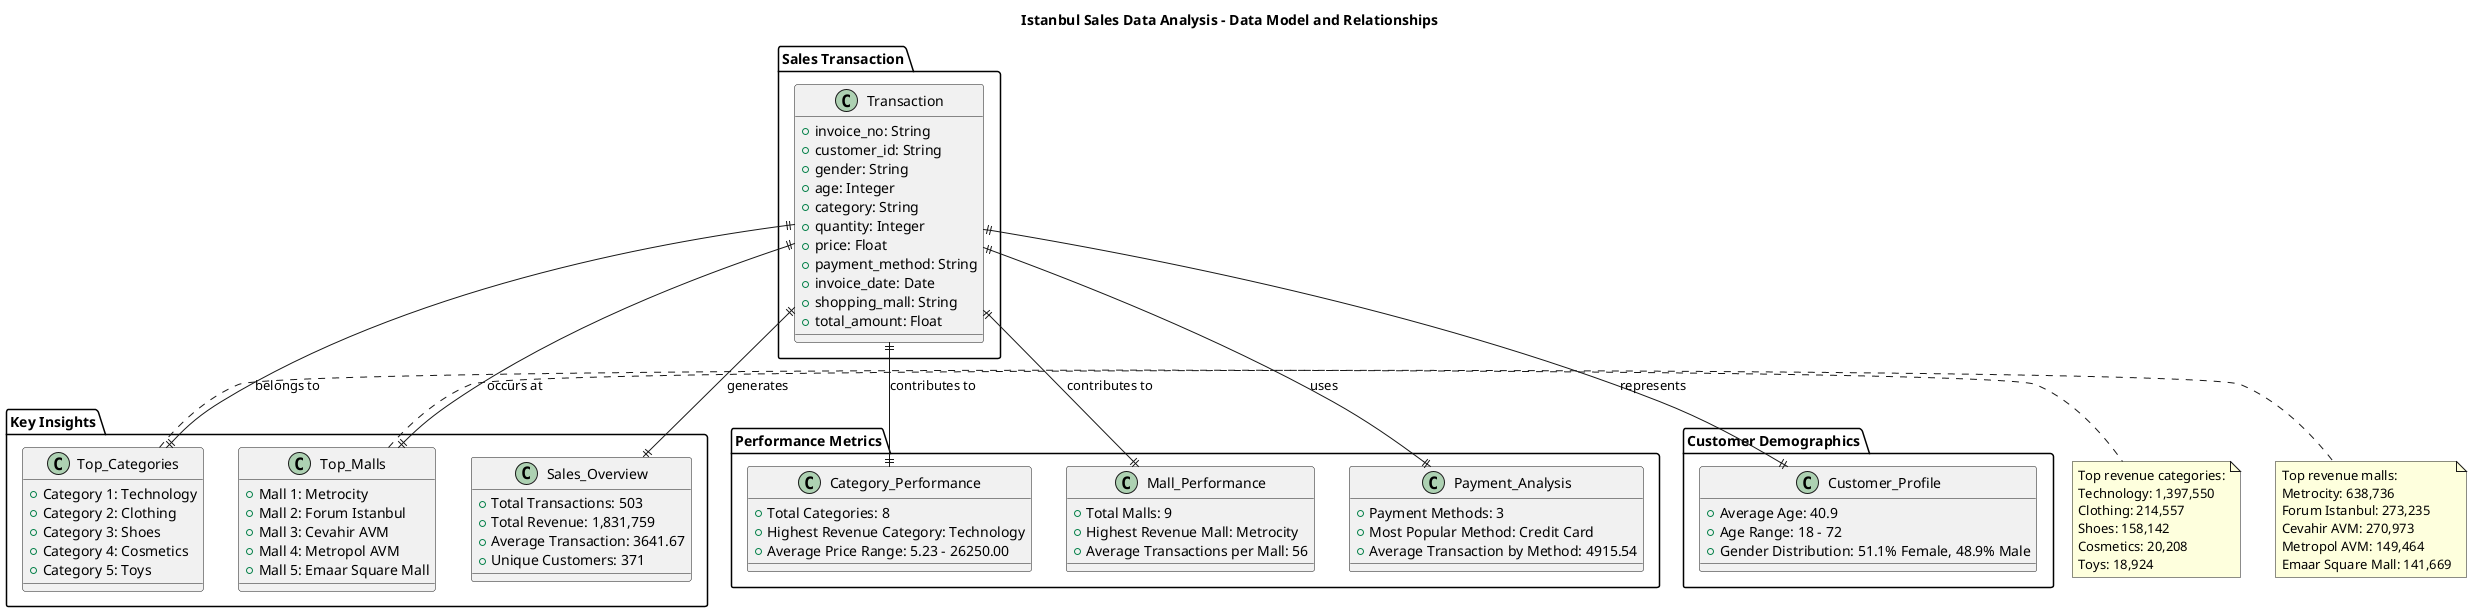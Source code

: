 @startuml Istanbul_Sales_Analysis

!define RECTANGLE class

title Istanbul Sales Data Analysis - Data Model and Relationships

package "Sales Transaction" {
    RECTANGLE Transaction {
        + invoice_no: String
        + customer_id: String
        + gender: String
        + age: Integer
        + category: String
        + quantity: Integer
        + price: Float
        + payment_method: String
        + invoice_date: Date
        + shopping_mall: String
        + total_amount: Float
    }
}

package "Key Insights" {
    RECTANGLE Sales_Overview {
        + Total Transactions: 503
        + Total Revenue: 1,831,759
        + Average Transaction: 3641.67
        + Unique Customers: 371
    }
    
    RECTANGLE Top_Categories {
        + Category 1: Technology
        + Category 2: Clothing
        + Category 3: Shoes
        + Category 4: Cosmetics
        + Category 5: Toys
    }
    
    RECTANGLE Top_Malls {
        + Mall 1: Metrocity
        + Mall 2: Forum Istanbul
        + Mall 3: Cevahir AVM
        + Mall 4: Metropol AVM
        + Mall 5: Emaar Square Mall
    }
}

package "Performance Metrics" {
    RECTANGLE Category_Performance {
        + Total Categories: 8
        + Highest Revenue Category: Technology
        + Average Price Range: 5.23 - 26250.00
    }
    
    RECTANGLE Mall_Performance {
        + Total Malls: 9
        + Highest Revenue Mall: Metrocity
        + Average Transactions per Mall: 56
    }
    
    RECTANGLE Payment_Analysis {
        + Payment Methods: 3
        + Most Popular Method: Credit Card
        + Average Transaction by Method: 4915.54
    }
}

package "Customer Demographics" {
    RECTANGLE Customer_Profile {
        + Average Age: 40.9
        + Age Range: 18 - 72
        + Gender Distribution: 51.1% Female, 48.9% Male
    }
}

' Relationships
Transaction ||--|| Sales_Overview : "generates"
Transaction ||--|| Top_Categories : "belongs to"
Transaction ||--|| Top_Malls : "occurs at"
Transaction ||--|| Category_Performance : "contributes to"
Transaction ||--|| Mall_Performance : "contributes to"
Transaction ||--|| Payment_Analysis : "uses"
Transaction ||--|| Customer_Profile : "represents"

note right of Top_Categories
  Top revenue categories:
  Technology: 1,397,550
  Clothing: 214,557
  Shoes: 158,142
  Cosmetics: 20,208
  Toys: 18,924
end note

note right of Top_Malls
  Top revenue malls:
  Metrocity: 638,736
  Forum Istanbul: 273,235
  Cevahir AVM: 270,973
  Metropol AVM: 149,464
  Emaar Square Mall: 141,669
end note

@enduml